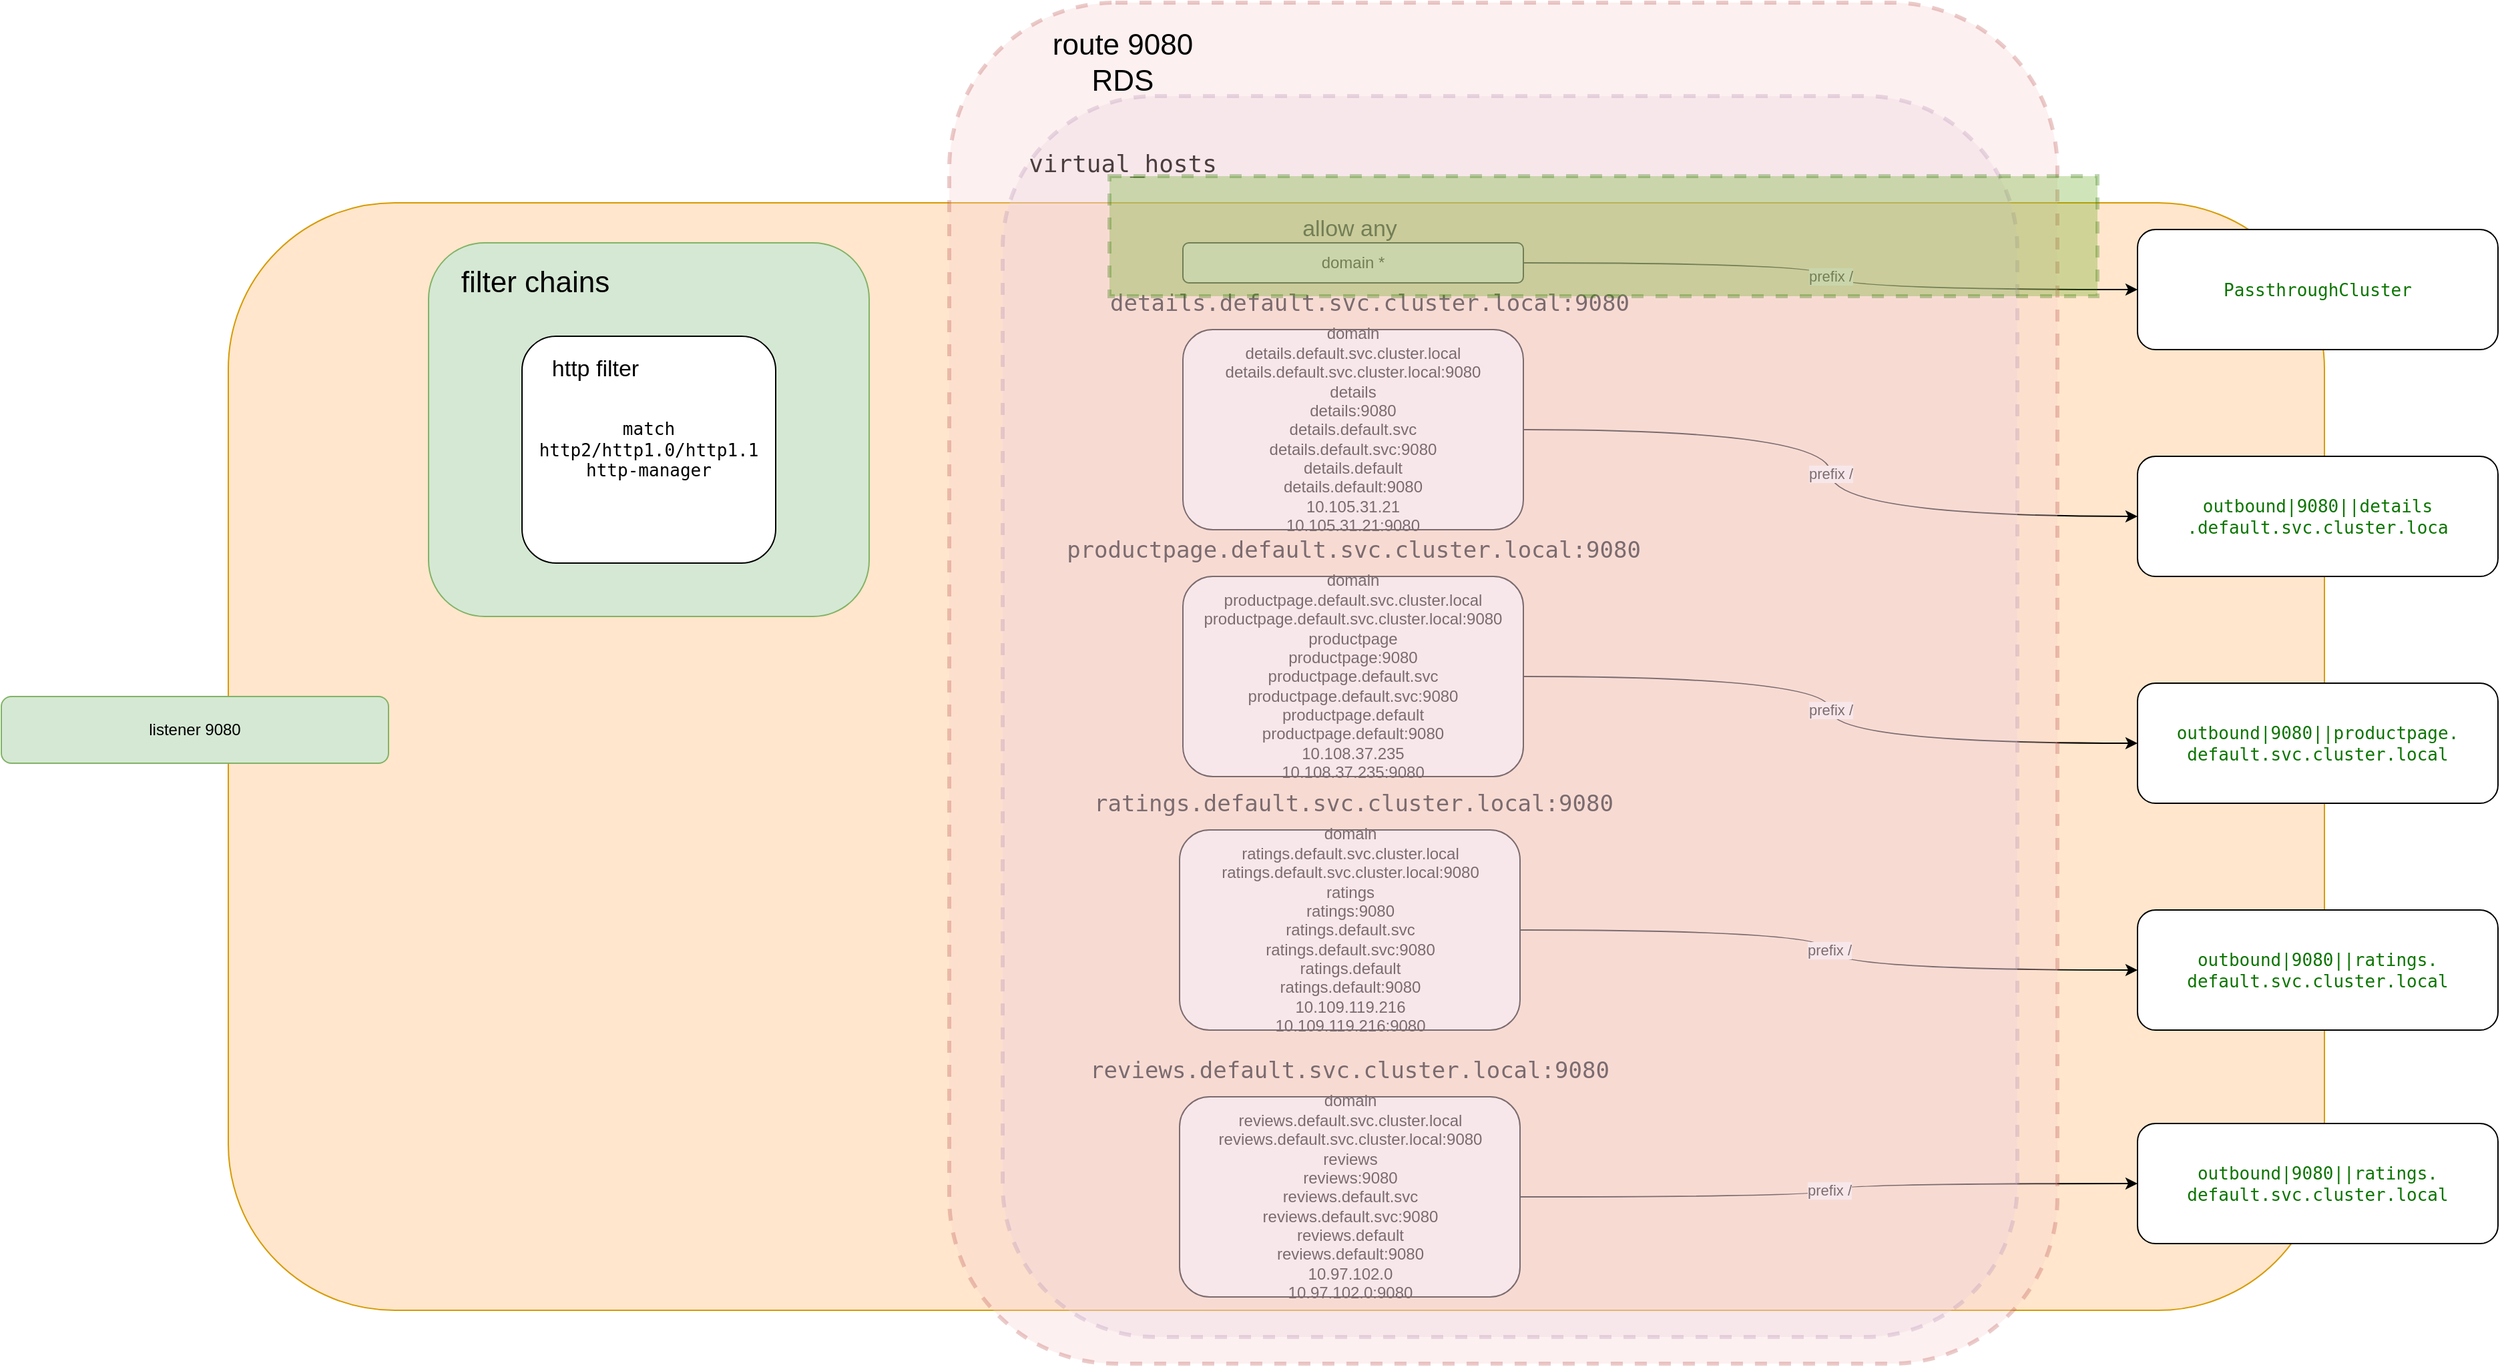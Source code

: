 <mxfile version="15.0.3" type="github">
  <diagram id="Fc24wovbdlsAbXFzseOG" name="第 1 页">
    <mxGraphModel dx="1301" dy="824" grid="1" gridSize="10" guides="1" tooltips="1" connect="1" arrows="1" fold="1" page="1" pageScale="1" pageWidth="3300" pageHeight="2339" math="0" shadow="0">
      <root>
        <mxCell id="0" />
        <mxCell id="1" parent="0" />
        <mxCell id="VYAuoYHthQ6iFn3R_5oL-7" value="" style="rounded=1;whiteSpace=wrap;html=1;fillColor=#ffe6cc;strokeColor=#d79b00;" vertex="1" parent="1">
          <mxGeometry x="690" y="750" width="1570" height="830" as="geometry" />
        </mxCell>
        <mxCell id="VYAuoYHthQ6iFn3R_5oL-8" value="listener 9080&lt;br&gt;" style="rounded=1;whiteSpace=wrap;html=1;fillColor=#d5e8d4;strokeColor=#82b366;" vertex="1" parent="1">
          <mxGeometry x="520" y="1120" width="290" height="50" as="geometry" />
        </mxCell>
        <mxCell id="VYAuoYHthQ6iFn3R_5oL-10" value="" style="rounded=1;whiteSpace=wrap;html=1;fillColor=#d5e8d4;strokeColor=#82b366;align=left;" vertex="1" parent="1">
          <mxGeometry x="840" y="780" width="330" height="280" as="geometry" />
        </mxCell>
        <mxCell id="VYAuoYHthQ6iFn3R_5oL-11" value="&lt;span style=&quot;font-family: monospace ; font-size: 13px&quot;&gt;match http2/http1.0/http1.1&lt;br&gt;http-manager&lt;/span&gt;" style="rounded=1;whiteSpace=wrap;html=1;align=center;" vertex="1" parent="1">
          <mxGeometry x="910" y="850" width="190" height="170" as="geometry" />
        </mxCell>
        <mxCell id="VYAuoYHthQ6iFn3R_5oL-13" style="edgeStyle=orthogonalEdgeStyle;curved=1;orthogonalLoop=1;jettySize=auto;html=1;exitX=0.5;exitY=1;exitDx=0;exitDy=0;" edge="1" parent="1" source="VYAuoYHthQ6iFn3R_5oL-10" target="VYAuoYHthQ6iFn3R_5oL-10">
          <mxGeometry relative="1" as="geometry" />
        </mxCell>
        <mxCell id="VYAuoYHthQ6iFn3R_5oL-14" value="&lt;font style=&quot;font-size: 22px&quot;&gt;filter chains&lt;/font&gt;" style="text;html=1;strokeColor=none;fillColor=none;align=center;verticalAlign=middle;whiteSpace=wrap;rounded=0;" vertex="1" parent="1">
          <mxGeometry x="850" y="790" width="140" height="40" as="geometry" />
        </mxCell>
        <mxCell id="VYAuoYHthQ6iFn3R_5oL-15" value="&lt;font style=&quot;font-size: 17px&quot;&gt;http filter&lt;/font&gt;" style="text;html=1;strokeColor=none;fillColor=none;align=center;verticalAlign=middle;whiteSpace=wrap;rounded=0;" vertex="1" parent="1">
          <mxGeometry x="920" y="860" width="90" height="30" as="geometry" />
        </mxCell>
        <mxCell id="VYAuoYHthQ6iFn3R_5oL-36" value="prefix /" style="edgeStyle=orthogonalEdgeStyle;curved=1;orthogonalLoop=1;jettySize=auto;html=1;exitX=1;exitY=0.5;exitDx=0;exitDy=0;entryX=0;entryY=0.5;entryDx=0;entryDy=0;" edge="1" parent="1" source="VYAuoYHthQ6iFn3R_5oL-16" target="VYAuoYHthQ6iFn3R_5oL-17">
          <mxGeometry relative="1" as="geometry">
            <Array as="points">
              <mxPoint x="1890" y="795" />
              <mxPoint x="1890" y="815" />
            </Array>
          </mxGeometry>
        </mxCell>
        <mxCell id="VYAuoYHthQ6iFn3R_5oL-16" value="domain *" style="rounded=1;whiteSpace=wrap;html=1;" vertex="1" parent="1">
          <mxGeometry x="1405" y="780" width="255" height="30" as="geometry" />
        </mxCell>
        <mxCell id="VYAuoYHthQ6iFn3R_5oL-17" value="&lt;span style=&quot;color: rgb(11 , 117 , 0) ; font-family: monospace ; font-size: 13px&quot;&gt;PassthroughCluster&lt;/span&gt;" style="rounded=1;whiteSpace=wrap;html=1;" vertex="1" parent="1">
          <mxGeometry x="2120" y="770" width="270" height="90" as="geometry" />
        </mxCell>
        <mxCell id="VYAuoYHthQ6iFn3R_5oL-18" value="&lt;span style=&quot;color: rgb(11 , 117 , 0) ; font-family: monospace ; font-size: 13px&quot;&gt;outbound|9080||details&lt;br&gt;.default.svc.cluster.loca&lt;/span&gt;" style="rounded=1;whiteSpace=wrap;html=1;" vertex="1" parent="1">
          <mxGeometry x="2120" y="940" width="270" height="90" as="geometry" />
        </mxCell>
        <mxCell id="VYAuoYHthQ6iFn3R_5oL-19" value="&lt;span style=&quot;color: rgb(11 , 117 , 0) ; font-family: monospace ; font-size: 13px&quot;&gt;outbound|9080||productpage.&lt;br&gt;default.svc.cluster.local&lt;/span&gt;" style="rounded=1;whiteSpace=wrap;html=1;" vertex="1" parent="1">
          <mxGeometry x="2120" y="1110" width="270" height="90" as="geometry" />
        </mxCell>
        <mxCell id="VYAuoYHthQ6iFn3R_5oL-20" value="&lt;span style=&quot;color: rgb(11 , 117 , 0) ; font-family: monospace ; font-size: 13px&quot;&gt;outbound|9080||ratings.&lt;br&gt;default.svc.cluster.local&lt;/span&gt;" style="rounded=1;whiteSpace=wrap;html=1;" vertex="1" parent="1">
          <mxGeometry x="2120" y="1280" width="270" height="90" as="geometry" />
        </mxCell>
        <mxCell id="VYAuoYHthQ6iFn3R_5oL-21" value="&lt;span style=&quot;color: rgb(11 , 117 , 0) ; font-family: monospace ; font-size: 13px&quot;&gt;outbound|9080||ratings.&lt;br&gt;default.svc.cluster.local&lt;/span&gt;" style="rounded=1;whiteSpace=wrap;html=1;" vertex="1" parent="1">
          <mxGeometry x="2120" y="1440" width="270" height="90" as="geometry" />
        </mxCell>
        <mxCell id="VYAuoYHthQ6iFn3R_5oL-23" value="&lt;font style=&quot;font-size: 17px&quot;&gt;allow any&lt;/font&gt;" style="text;html=1;strokeColor=none;fillColor=none;align=center;verticalAlign=middle;whiteSpace=wrap;rounded=0;" vertex="1" parent="1">
          <mxGeometry x="1470" y="760" width="120" height="20" as="geometry" />
        </mxCell>
        <mxCell id="VYAuoYHthQ6iFn3R_5oL-24" value="&lt;span style=&quot;font-family: monospace&quot;&gt;&lt;font style=&quot;font-size: 17px&quot;&gt;details.default.svc.cluster.local:9080&lt;/font&gt;&lt;/span&gt;" style="text;html=1;strokeColor=none;fillColor=none;align=center;verticalAlign=middle;whiteSpace=wrap;rounded=0;" vertex="1" parent="1">
          <mxGeometry x="1460" y="820" width="170" height="10" as="geometry" />
        </mxCell>
        <mxCell id="VYAuoYHthQ6iFn3R_5oL-37" value="prefix /" style="edgeStyle=orthogonalEdgeStyle;curved=1;orthogonalLoop=1;jettySize=auto;html=1;entryX=0;entryY=0.5;entryDx=0;entryDy=0;" edge="1" parent="1" source="VYAuoYHthQ6iFn3R_5oL-26" target="VYAuoYHthQ6iFn3R_5oL-18">
          <mxGeometry relative="1" as="geometry" />
        </mxCell>
        <mxCell id="VYAuoYHthQ6iFn3R_5oL-26" value="&lt;span&gt;domain&lt;/span&gt;&lt;br&gt;&lt;span&gt;details.default.svc.cluster.local&lt;/span&gt;&lt;br&gt;&lt;span&gt;details.default.svc.cluster.local:9080&lt;/span&gt;&lt;br&gt;&lt;span&gt;details&lt;/span&gt;&lt;br&gt;&lt;span&gt;details:9080&lt;/span&gt;&lt;br&gt;&lt;span&gt;details.default.svc&lt;/span&gt;&lt;br&gt;&lt;span&gt;details.default.svc:9080&lt;/span&gt;&lt;br&gt;&lt;span&gt;details.default&lt;/span&gt;&lt;br&gt;&lt;span&gt;details.default:9080&lt;/span&gt;&lt;br&gt;&lt;span&gt;10.105.31.21&lt;/span&gt;&lt;br&gt;&lt;span&gt;10.105.31.21:9080&lt;/span&gt;" style="rounded=1;whiteSpace=wrap;html=1;align=center;" vertex="1" parent="1">
          <mxGeometry x="1405" y="845" width="255" height="150" as="geometry" />
        </mxCell>
        <mxCell id="VYAuoYHthQ6iFn3R_5oL-38" value="prefix /" style="edgeStyle=orthogonalEdgeStyle;curved=1;orthogonalLoop=1;jettySize=auto;html=1;" edge="1" parent="1" source="VYAuoYHthQ6iFn3R_5oL-27" target="VYAuoYHthQ6iFn3R_5oL-19">
          <mxGeometry relative="1" as="geometry" />
        </mxCell>
        <mxCell id="VYAuoYHthQ6iFn3R_5oL-27" value="&lt;span&gt;domain&lt;/span&gt;&lt;br&gt;&lt;span&gt;productpage.default.svc.cluster.local&lt;/span&gt;&lt;br&gt;&lt;span&gt;productpage.default.svc.cluster.local:9080&lt;/span&gt;&lt;br&gt;&lt;span&gt;productpage&lt;/span&gt;&lt;br&gt;&lt;span&gt;productpage:9080&lt;/span&gt;&lt;br&gt;&lt;span&gt;productpage.default.svc&lt;/span&gt;&lt;br&gt;&lt;span&gt;productpage.default.svc:9080&lt;/span&gt;&lt;br&gt;&lt;span&gt;productpage.default&lt;/span&gt;&lt;br&gt;&lt;span&gt;productpage.default:9080&lt;/span&gt;&lt;br&gt;&lt;span&gt;10.108.37.235&lt;/span&gt;&lt;br&gt;&lt;span&gt;10.108.37.235:9080&lt;/span&gt;" style="rounded=1;whiteSpace=wrap;html=1;align=center;" vertex="1" parent="1">
          <mxGeometry x="1405" y="1030" width="255" height="150" as="geometry" />
        </mxCell>
        <mxCell id="VYAuoYHthQ6iFn3R_5oL-28" value="&lt;span style=&quot;font-family: monospace&quot;&gt;&lt;font style=&quot;font-size: 17px&quot;&gt;productpage.default.svc.cluster.local:9080&lt;/font&gt;&lt;/span&gt;" style="text;html=1;strokeColor=none;fillColor=none;align=center;verticalAlign=middle;whiteSpace=wrap;rounded=0;" vertex="1" parent="1">
          <mxGeometry x="1397.5" y="1000" width="270" height="20" as="geometry" />
        </mxCell>
        <mxCell id="VYAuoYHthQ6iFn3R_5oL-40" value="prefix /" style="edgeStyle=orthogonalEdgeStyle;curved=1;orthogonalLoop=1;jettySize=auto;html=1;" edge="1" parent="1" source="VYAuoYHthQ6iFn3R_5oL-29" target="VYAuoYHthQ6iFn3R_5oL-20">
          <mxGeometry relative="1" as="geometry" />
        </mxCell>
        <mxCell id="VYAuoYHthQ6iFn3R_5oL-29" value="&lt;span&gt;domain&lt;/span&gt;&lt;br&gt;&lt;span&gt;ratings.default.svc.cluster.local&lt;/span&gt;&lt;br&gt;&lt;span&gt;ratings.default.svc.cluster.local:9080&lt;/span&gt;&lt;br&gt;&lt;span&gt;ratings&lt;/span&gt;&lt;br&gt;&lt;span&gt;ratings:9080&lt;/span&gt;&lt;br&gt;&lt;span&gt;ratings.default.svc&lt;/span&gt;&lt;br&gt;&lt;span&gt;ratings.default.svc:9080&lt;/span&gt;&lt;br&gt;&lt;span&gt;ratings.default&lt;/span&gt;&lt;br&gt;&lt;span&gt;ratings.default:9080&lt;/span&gt;&lt;br&gt;&lt;span&gt;10.109.119.216&lt;/span&gt;&lt;br&gt;&lt;span&gt;10.109.119.216:9080&lt;/span&gt;" style="rounded=1;whiteSpace=wrap;html=1;align=center;" vertex="1" parent="1">
          <mxGeometry x="1402.5" y="1220" width="255" height="150" as="geometry" />
        </mxCell>
        <mxCell id="VYAuoYHthQ6iFn3R_5oL-30" value="&lt;span style=&quot;font-family: monospace&quot;&gt;&lt;font style=&quot;font-size: 17px&quot;&gt;ratings.default.svc.cluster.local:9080&lt;/font&gt;&lt;/span&gt;" style="text;html=1;strokeColor=none;fillColor=none;align=center;verticalAlign=middle;whiteSpace=wrap;rounded=0;" vertex="1" parent="1">
          <mxGeometry x="1397.5" y="1190" width="270" height="20" as="geometry" />
        </mxCell>
        <mxCell id="VYAuoYHthQ6iFn3R_5oL-41" value="prefix /" style="edgeStyle=orthogonalEdgeStyle;curved=1;orthogonalLoop=1;jettySize=auto;html=1;" edge="1" parent="1" source="VYAuoYHthQ6iFn3R_5oL-31" target="VYAuoYHthQ6iFn3R_5oL-21">
          <mxGeometry relative="1" as="geometry" />
        </mxCell>
        <mxCell id="VYAuoYHthQ6iFn3R_5oL-31" value="&lt;span&gt;domain&lt;/span&gt;&lt;br&gt;&lt;span&gt;reviews.default.svc.cluster.local&lt;/span&gt;&lt;br&gt;&lt;span&gt;reviews.default.svc.cluster.local:9080&lt;/span&gt;&lt;br&gt;&lt;span&gt;reviews&lt;/span&gt;&lt;br&gt;&lt;span&gt;reviews:9080&lt;/span&gt;&lt;br&gt;&lt;span&gt;reviews.default.svc&lt;/span&gt;&lt;br&gt;&lt;span&gt;reviews.default.svc:9080&lt;/span&gt;&lt;br&gt;&lt;span&gt;reviews.default&lt;/span&gt;&lt;br&gt;&lt;span&gt;reviews.default:9080&lt;/span&gt;&lt;br&gt;&lt;span&gt;10.97.102.0&lt;/span&gt;&lt;br&gt;&lt;span&gt;10.97.102.0:9080&lt;/span&gt;" style="rounded=1;whiteSpace=wrap;html=1;align=center;" vertex="1" parent="1">
          <mxGeometry x="1402.5" y="1420" width="255" height="150" as="geometry" />
        </mxCell>
        <mxCell id="VYAuoYHthQ6iFn3R_5oL-32" value="&lt;span style=&quot;font-family: monospace&quot;&gt;&lt;font style=&quot;font-size: 17px&quot;&gt;reviews.default.svc.cluster.local:9080&lt;/font&gt;&lt;/span&gt;" style="text;html=1;strokeColor=none;fillColor=none;align=center;verticalAlign=middle;whiteSpace=wrap;rounded=0;" vertex="1" parent="1">
          <mxGeometry x="1395" y="1390" width="270" height="20" as="geometry" />
        </mxCell>
        <mxCell id="VYAuoYHthQ6iFn3R_5oL-35" value="" style="rounded=1;whiteSpace=wrap;html=1;opacity=30;fillColor=#e1d5e7;strokeColor=#9673a6;dashed=1;strokeWidth=3;" vertex="1" parent="1">
          <mxGeometry x="1270" y="670" width="760" height="930" as="geometry" />
        </mxCell>
        <mxCell id="VYAuoYHthQ6iFn3R_5oL-42" value="&lt;span style=&quot;font-family: monospace&quot;&gt;&lt;font style=&quot;font-size: 18px&quot;&gt;virtual_hosts&lt;/font&gt;&lt;/span&gt;" style="text;html=1;strokeColor=none;fillColor=none;align=center;verticalAlign=middle;whiteSpace=wrap;rounded=0;dashed=1;opacity=30;" vertex="1" parent="1">
          <mxGeometry x="1340" y="710" width="40" height="20" as="geometry" />
        </mxCell>
        <mxCell id="VYAuoYHthQ6iFn3R_5oL-44" value="" style="rounded=1;whiteSpace=wrap;html=1;dashed=1;strokeWidth=3;opacity=30;strokeColor=#b85450;fillColor=#f8cecc;" vertex="1" parent="1">
          <mxGeometry x="1230" y="600" width="830" height="1020" as="geometry" />
        </mxCell>
        <mxCell id="VYAuoYHthQ6iFn3R_5oL-45" value="&lt;font style=&quot;font-size: 22px&quot;&gt;route 9080 RDS&lt;/font&gt;" style="text;html=1;strokeColor=none;fillColor=none;align=center;verticalAlign=middle;whiteSpace=wrap;rounded=0;dashed=1;opacity=30;" vertex="1" parent="1">
          <mxGeometry x="1300" y="630" width="120" height="30" as="geometry" />
        </mxCell>
        <mxCell id="VYAuoYHthQ6iFn3R_5oL-46" value="" style="rounded=0;whiteSpace=wrap;html=1;dashed=1;strokeWidth=3;fillColor=#60a917;opacity=30;strokeColor=#2D7600;fontColor=#ffffff;" vertex="1" parent="1">
          <mxGeometry x="1350" y="730" width="740" height="90" as="geometry" />
        </mxCell>
      </root>
    </mxGraphModel>
  </diagram>
</mxfile>
